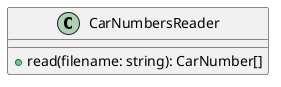 @startuml

class CarNumbersReader {
    + read(filename: string): CarNumber[]
}

@enduml

@startuml(id=PARTICIPANT)
participant CarNumbersReader
@enduml